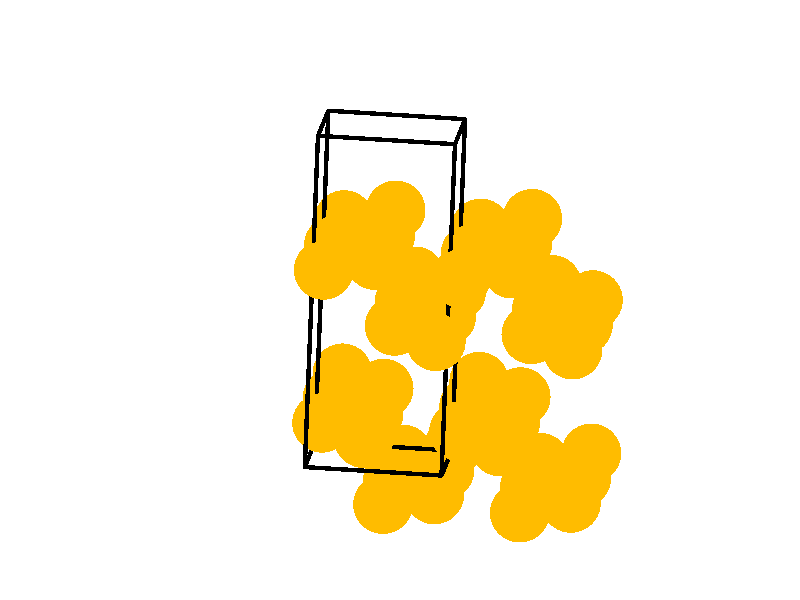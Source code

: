 #include "colors.inc"
#include "finish.inc"

global_settings {assumed_gamma 1 max_trace_level 6}
background {color White}
camera {orthographic
  right -25.46*x up 19.18*y
  direction 1.00*z
  location <0,0,50.00> look_at <0,0,0>}
light_source {<  2.00,   3.00,  40.00> color White
  area_light <0.70, 0, 0>, <0, 0.70, 0>, 3, 3
  adaptive 1 jitter}

#declare simple = finish {phong 0.7}
#declare pale = finish {ambient 0.5 diffuse 0.85 roughness 0.001 specular 0.200 }
#declare intermediate = finish {ambient 0.3 diffuse 0.6 specular 0.1 roughness 0.04}
#declare vmd = finish {ambient 0.0 diffuse 0.65 phong 0.1 phong_size 40.0 specular 0.5 }
#declare jmol = finish {ambient 0.2 diffuse 0.6 specular 1 roughness 0.001 metallic}
#declare ase2 = finish {ambient 0.05 brilliance 3 diffuse 0.6 metallic specular 0.7 roughness 0.04 reflection 0.15}
#declare ase3 = finish {ambient 0.15 brilliance 2 diffuse 0.6 metallic specular 1.0 roughness 0.001 reflection 0.0}
#declare glass = finish {ambient 0.05 diffuse 0.3 specular 1.0 roughness 0.001}
#declare glass2 = finish {ambient 0.01 diffuse 0.3 specular 1.0 reflection 0.25 roughness 0.001}
#declare Rcell = 0.070;
#declare Rbond = 0.100;

#macro atom(LOC, R, COL, TRANS, FIN)
  sphere{LOC, R texture{pigment{color COL transmit TRANS} finish{FIN}}}
#end
#macro constrain(LOC, R, COL, TRANS FIN)
union{torus{R, Rcell rotate 45*z texture{pigment{color COL transmit TRANS} finish{FIN}}}
      torus{R, Rcell rotate -45*z texture{pigment{color COL transmit TRANS} finish{FIN}}}
      translate LOC}
#end

cylinder {< -3.03,  -5.34,  -3.05>, < -2.71,  -4.55,  -6.25>, Rcell pigment {Black}}
cylinder {< -2.61,   5.25,  -0.37>, < -2.28,   6.05,  -3.57>, Rcell pigment {Black}}
cylinder {<  1.75,   4.98,   0.01>, <  2.07,   5.78,  -3.19>, Rcell pigment {Black}}
cylinder {<  1.32,  -5.61,  -2.68>, <  1.65,  -4.81,  -5.88>, Rcell pigment {Black}}
cylinder {< -3.03,  -5.34,  -3.05>, < -2.61,   5.25,  -0.37>, Rcell pigment {Black}}
cylinder {< -2.71,  -4.55,  -6.25>, < -2.28,   6.05,  -3.57>, Rcell pigment {Black}}
cylinder {<  1.65,  -4.81,  -5.88>, <  2.07,   5.78,  -3.19>, Rcell pigment {Black}}
cylinder {<  1.32,  -5.61,  -2.68>, <  1.75,   4.98,   0.01>, Rcell pigment {Black}}
cylinder {< -3.03,  -5.34,  -3.05>, <  1.32,  -5.61,  -2.68>, Rcell pigment {Black}}
cylinder {< -2.71,  -4.55,  -6.25>, <  1.65,  -4.81,  -5.88>, Rcell pigment {Black}}
cylinder {< -2.28,   6.05,  -3.57>, <  2.07,   5.78,  -3.19>, Rcell pigment {Black}}
cylinder {< -2.61,   5.25,  -0.37>, <  1.75,   4.98,   0.01>, Rcell pigment {Black}}
atom(< -2.48,  -3.93,  -4.36>, 0.95, rgb <1.00, 0.50, 0.00>, 0.0, ase2) // #0 
atom(<  1.09,  -6.22,  -4.57>, 0.95, rgb <1.00, 0.50, 0.00>, 0.0, ase2) // #1 
atom(< -1.16,  -4.42,  -2.63>, 0.95, rgb <1.00, 0.50, 0.00>, 0.0, ase2) // #2 
atom(< -0.54,  -6.53,  -3.10>, 0.95, rgb <1.00, 0.50, 0.00>, 0.0, ase2) // #3 
atom(< -2.43,   0.96,  -1.42>, 0.95, rgb <1.00, 0.50, 0.00>, 0.0, ase2) // #4 
atom(<  1.14,  -1.32,  -1.63>, 0.95, rgb <1.00, 0.50, 0.00>, 0.0, ase2) // #5 
atom(< -0.79,   1.27,  -2.89>, 0.95, rgb <1.00, 0.50, 0.00>, 0.0, ase2) // #6 
atom(< -0.17,  -0.83,  -3.35>, 0.95, rgb <1.00, 0.50, 0.00>, 0.0, ase2) // #7 
atom(<  1.88,  -4.20,  -3.99>, 0.95, rgb <1.00, 0.50, 0.00>, 0.0, ase2) // #8 
atom(<  5.44,  -6.49,  -4.20>, 0.95, rgb <1.00, 0.50, 0.00>, 0.0, ase2) // #9 
atom(<  3.19,  -4.69,  -2.26>, 0.95, rgb <1.00, 0.50, 0.00>, 0.0, ase2) // #10 
atom(<  3.81,  -6.80,  -2.72>, 0.95, rgb <1.00, 0.50, 0.00>, 0.0, ase2) // #11 
atom(<  1.93,   0.70,  -1.04>, 0.95, rgb <1.00, 0.50, 0.00>, 0.0, ase2) // #12 
atom(<  5.49,  -1.59,  -1.25>, 0.95, rgb <1.00, 0.50, 0.00>, 0.0, ase2) // #13 
atom(<  3.56,   1.00,  -2.52>, 0.95, rgb <1.00, 0.50, 0.00>, 0.0, ase2) // #14 
atom(<  4.18,  -1.10,  -2.98>, 0.95, rgb <1.00, 0.50, 0.00>, 0.0, ase2) // #15 
atom(< -2.15,  -3.14,  -7.56>, 0.95, rgb <1.00, 0.50, 0.00>, 0.0, ase2) // #16 
atom(<  1.42,  -5.43,  -7.77>, 0.95, rgb <1.00, 0.50, 0.00>, 0.0, ase2) // #17 
atom(< -0.84,  -3.63,  -5.83>, 0.95, rgb <1.00, 0.50, 0.00>, 0.0, ase2) // #18 
atom(< -0.22,  -5.73,  -6.30>, 0.95, rgb <1.00, 0.50, 0.00>, 0.0, ase2) // #19 
atom(< -2.10,   1.76,  -4.62>, 0.95, rgb <1.00, 0.50, 0.00>, 0.0, ase2) // #20 
atom(<  1.47,  -0.53,  -4.83>, 0.95, rgb <1.00, 0.50, 0.00>, 0.0, ase2) // #21 
atom(< -0.47,   2.07,  -6.09>, 0.95, rgb <1.00, 0.50, 0.00>, 0.0, ase2) // #22 
atom(<  0.15,  -0.04,  -6.55>, 0.95, rgb <1.00, 0.50, 0.00>, 0.0, ase2) // #23 
atom(<  2.20,  -3.41,  -7.19>, 0.95, rgb <1.00, 0.50, 0.00>, 0.0, ase2) // #24 
atom(<  5.77,  -5.69,  -7.40>, 0.95, rgb <1.00, 0.50, 0.00>, 0.0, ase2) // #25 
atom(<  3.51,  -3.90,  -5.46>, 0.95, rgb <1.00, 0.50, 0.00>, 0.0, ase2) // #26 
atom(<  4.13,  -6.00,  -5.92>, 0.95, rgb <1.00, 0.50, 0.00>, 0.0, ase2) // #27 
atom(<  2.25,   1.49,  -4.24>, 0.95, rgb <1.00, 0.50, 0.00>, 0.0, ase2) // #28 
atom(<  5.82,  -0.80,  -4.45>, 0.95, rgb <1.00, 0.50, 0.00>, 0.0, ase2) // #29 
atom(<  3.89,   1.80,  -5.72>, 0.95, rgb <1.00, 0.50, 0.00>, 0.0, ase2) // #30 
atom(<  4.51,  -0.31,  -6.18>, 0.95, rgb <1.00, 0.50, 0.00>, 0.0, ase2) // #31 
atom(< -1.83,  -2.34, -10.76>, 0.95, rgb <1.00, 0.50, 0.00>, 0.0, ase2) // #32 
atom(<  1.74,  -4.63, -10.97>, 0.95, rgb <1.00, 0.50, 0.00>, 0.0, ase2) // #33 
atom(< -0.52,  -2.83,  -9.03>, 0.95, rgb <1.00, 0.50, 0.00>, 0.0, ase2) // #34 
atom(<  0.10,  -4.94,  -9.50>, 0.95, rgb <1.00, 0.50, 0.00>, 0.0, ase2) // #35 
atom(< -1.78,   2.56,  -7.82>, 0.95, rgb <1.00, 0.50, 0.00>, 0.0, ase2) // #36 
atom(<  1.79,   0.27,  -8.03>, 0.95, rgb <1.00, 0.50, 0.00>, 0.0, ase2) // #37 
atom(< -0.14,   2.87,  -9.29>, 0.95, rgb <1.00, 0.50, 0.00>, 0.0, ase2) // #38 
atom(<  0.48,   0.76,  -9.75>, 0.95, rgb <1.00, 0.50, 0.00>, 0.0, ase2) // #39 
atom(<  2.52,  -2.61, -10.39>, 0.95, rgb <1.00, 0.50, 0.00>, 0.0, ase2) // #40 
atom(<  6.09,  -4.90, -10.60>, 0.95, rgb <1.00, 0.50, 0.00>, 0.0, ase2) // #41 
atom(<  3.84,  -3.10,  -8.66>, 0.95, rgb <1.00, 0.50, 0.00>, 0.0, ase2) // #42 
atom(<  4.46,  -5.20,  -9.12>, 0.95, rgb <1.00, 0.50, 0.00>, 0.0, ase2) // #43 
atom(<  2.57,   2.29,  -7.44>, 0.95, rgb <1.00, 0.50, 0.00>, 0.0, ase2) // #44 
atom(<  6.14,   0.00,  -7.65>, 0.95, rgb <1.00, 0.50, 0.00>, 0.0, ase2) // #45 
atom(<  4.21,   2.60,  -8.92>, 0.95, rgb <1.00, 0.50, 0.00>, 0.0, ase2) // #46 
atom(<  4.83,   0.49,  -9.38>, 0.95, rgb <1.00, 0.50, 0.00>, 0.0, ase2) // #47 
